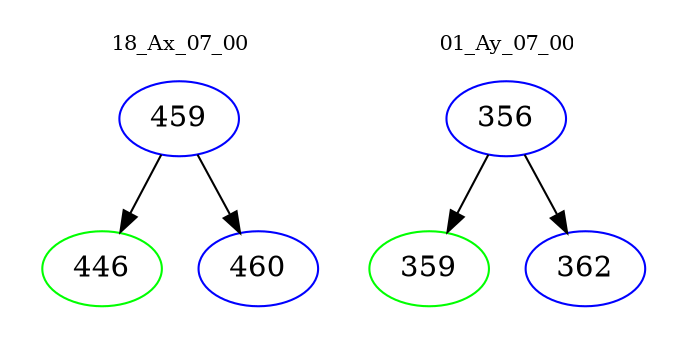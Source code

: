 digraph{
subgraph cluster_0 {
color = white
label = "18_Ax_07_00";
fontsize=10;
T0_459 [label="459", color="blue"]
T0_459 -> T0_446 [color="black"]
T0_446 [label="446", color="green"]
T0_459 -> T0_460 [color="black"]
T0_460 [label="460", color="blue"]
}
subgraph cluster_1 {
color = white
label = "01_Ay_07_00";
fontsize=10;
T1_356 [label="356", color="blue"]
T1_356 -> T1_359 [color="black"]
T1_359 [label="359", color="green"]
T1_356 -> T1_362 [color="black"]
T1_362 [label="362", color="blue"]
}
}
